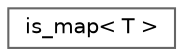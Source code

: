 digraph "类继承关系图"
{
 // LATEX_PDF_SIZE
  bgcolor="transparent";
  edge [fontname=Helvetica,fontsize=10,labelfontname=Helvetica,labelfontsize=10];
  node [fontname=Helvetica,fontsize=10,shape=box,height=0.2,width=0.4];
  rankdir="LR";
  Node0 [id="Node000000",label="is_map\< T \>",height=0.2,width=0.4,color="grey40", fillcolor="white", style="filled",URL="$classdetail_1_1is__map.html",tooltip=" "];
}

